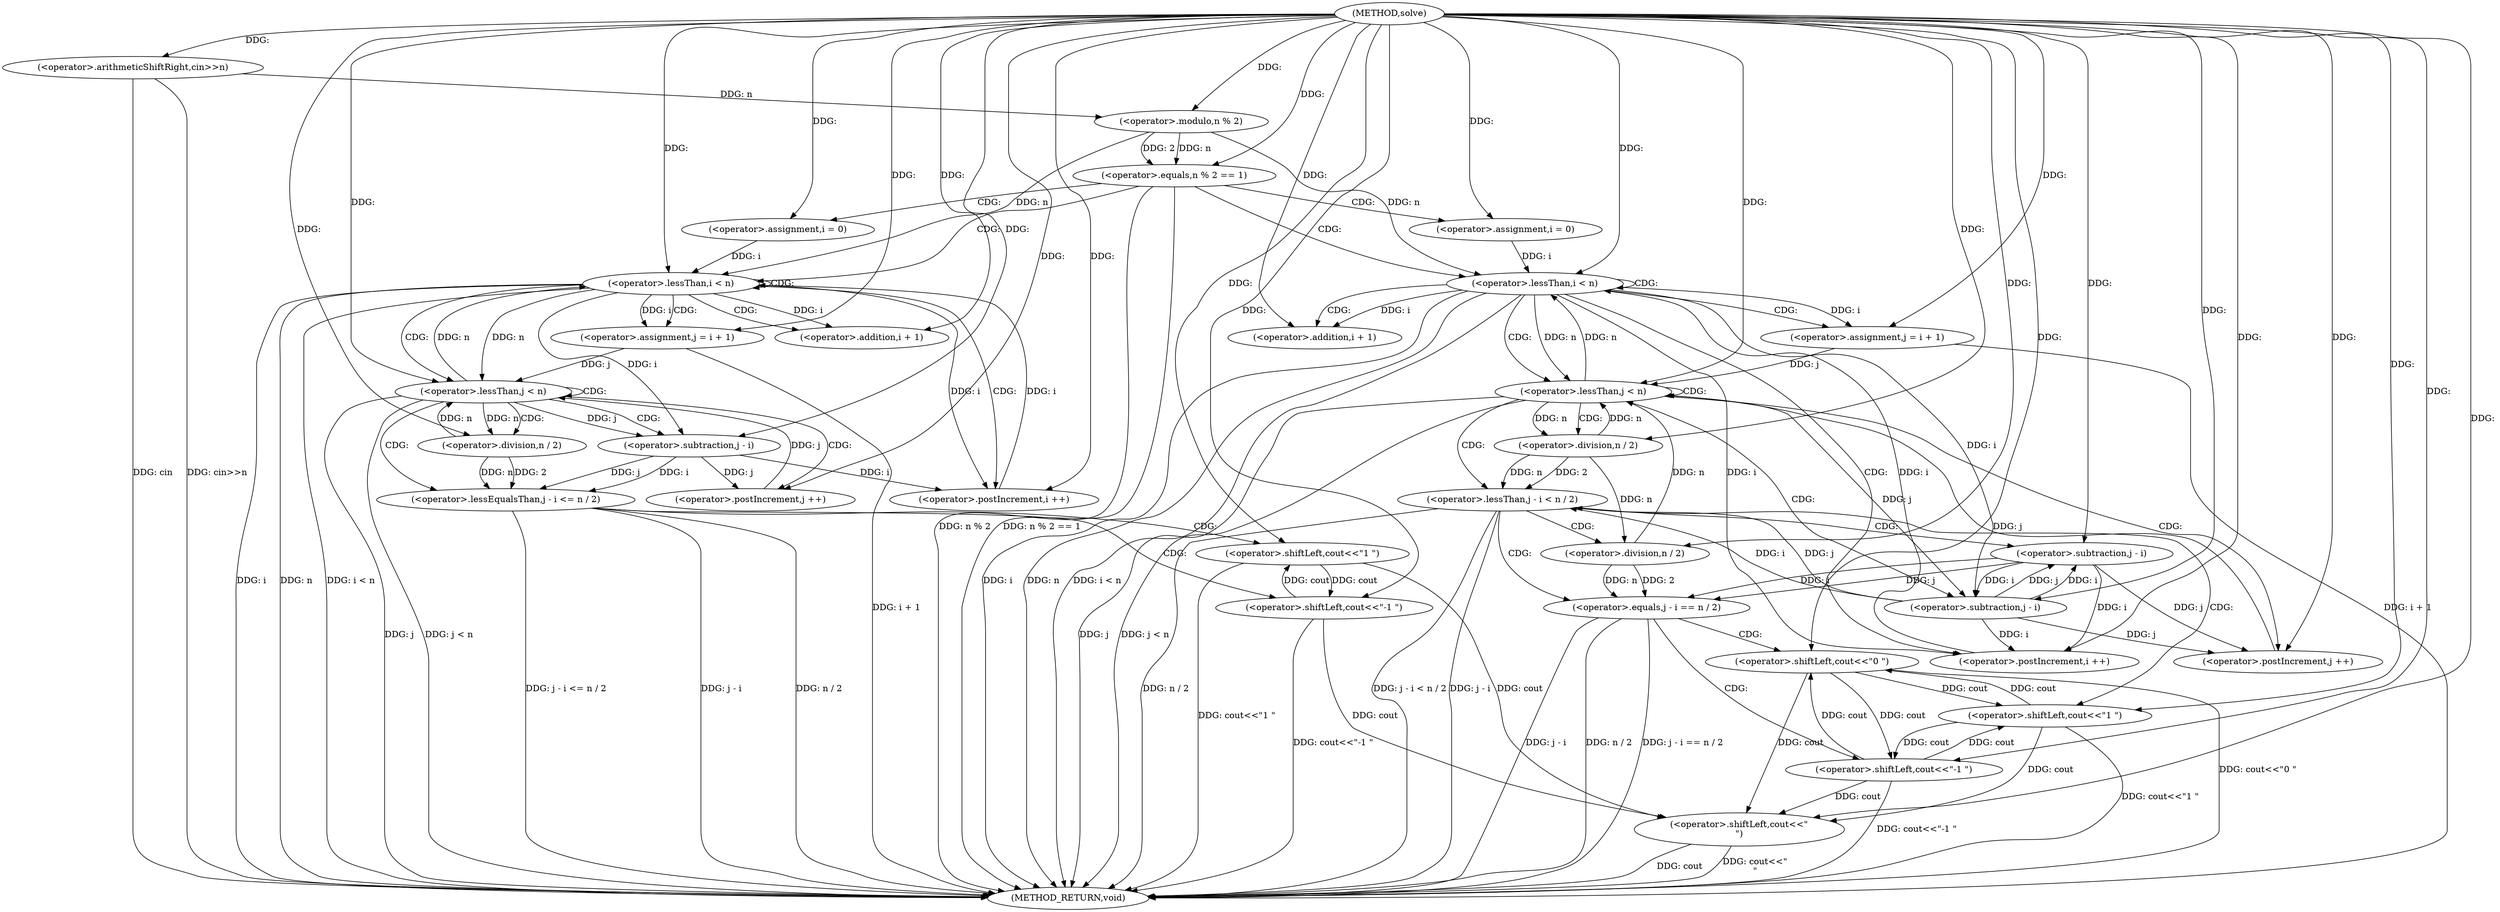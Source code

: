 digraph "solve" {  
"1000103" [label = "(METHOD,solve)" ]
"1000211" [label = "(METHOD_RETURN,void)" ]
"1000106" [label = "(<operator>.arithmeticShiftRight,cin>>n)" ]
"1000208" [label = "(<operator>.shiftLeft,cout<<\"\n\")" ]
"1000110" [label = "(<operator>.equals,n % 2 == 1)" ]
"1000111" [label = "(<operator>.modulo,n % 2)" ]
"1000118" [label = "(<operator>.assignment,i = 0)" ]
"1000121" [label = "(<operator>.lessThan,i < n)" ]
"1000124" [label = "(<operator>.postIncrement,i ++)" ]
"1000159" [label = "(<operator>.assignment,i = 0)" ]
"1000162" [label = "(<operator>.lessThan,i < n)" ]
"1000165" [label = "(<operator>.postIncrement,i ++)" ]
"1000129" [label = "(<operator>.assignment,j = i + 1)" ]
"1000134" [label = "(<operator>.lessThan,j < n)" ]
"1000137" [label = "(<operator>.postIncrement,j ++)" ]
"1000170" [label = "(<operator>.assignment,j = i + 1)" ]
"1000175" [label = "(<operator>.lessThan,j < n)" ]
"1000178" [label = "(<operator>.postIncrement,j ++)" ]
"1000131" [label = "(<operator>.addition,i + 1)" ]
"1000141" [label = "(<operator>.lessEqualsThan,j - i <= n / 2)" ]
"1000148" [label = "(<operator>.shiftLeft,cout<<\"1 \")" ]
"1000152" [label = "(<operator>.shiftLeft,cout<<\"-1 \")" ]
"1000172" [label = "(<operator>.addition,i + 1)" ]
"1000182" [label = "(<operator>.lessThan,j - i < n / 2)" ]
"1000189" [label = "(<operator>.shiftLeft,cout<<\"1 \")" ]
"1000142" [label = "(<operator>.subtraction,j - i)" ]
"1000145" [label = "(<operator>.division,n / 2)" ]
"1000183" [label = "(<operator>.subtraction,j - i)" ]
"1000186" [label = "(<operator>.division,n / 2)" ]
"1000194" [label = "(<operator>.equals,j - i == n / 2)" ]
"1000201" [label = "(<operator>.shiftLeft,cout<<\"0 \")" ]
"1000205" [label = "(<operator>.shiftLeft,cout<<\"-1 \")" ]
"1000195" [label = "(<operator>.subtraction,j - i)" ]
"1000198" [label = "(<operator>.division,n / 2)" ]
  "1000106" -> "1000211"  [ label = "DDG: cin>>n"] 
  "1000110" -> "1000211"  [ label = "DDG: n % 2"] 
  "1000110" -> "1000211"  [ label = "DDG: n % 2 == 1"] 
  "1000162" -> "1000211"  [ label = "DDG: i"] 
  "1000162" -> "1000211"  [ label = "DDG: n"] 
  "1000162" -> "1000211"  [ label = "DDG: i < n"] 
  "1000170" -> "1000211"  [ label = "DDG: i + 1"] 
  "1000175" -> "1000211"  [ label = "DDG: j"] 
  "1000175" -> "1000211"  [ label = "DDG: j < n"] 
  "1000182" -> "1000211"  [ label = "DDG: j - i"] 
  "1000182" -> "1000211"  [ label = "DDG: n / 2"] 
  "1000182" -> "1000211"  [ label = "DDG: j - i < n / 2"] 
  "1000194" -> "1000211"  [ label = "DDG: j - i"] 
  "1000194" -> "1000211"  [ label = "DDG: n / 2"] 
  "1000194" -> "1000211"  [ label = "DDG: j - i == n / 2"] 
  "1000205" -> "1000211"  [ label = "DDG: cout<<\"-1 \""] 
  "1000201" -> "1000211"  [ label = "DDG: cout<<\"0 \""] 
  "1000189" -> "1000211"  [ label = "DDG: cout<<\"1 \""] 
  "1000121" -> "1000211"  [ label = "DDG: i"] 
  "1000121" -> "1000211"  [ label = "DDG: n"] 
  "1000121" -> "1000211"  [ label = "DDG: i < n"] 
  "1000208" -> "1000211"  [ label = "DDG: cout"] 
  "1000208" -> "1000211"  [ label = "DDG: cout<<\"\n\""] 
  "1000129" -> "1000211"  [ label = "DDG: i + 1"] 
  "1000134" -> "1000211"  [ label = "DDG: j"] 
  "1000134" -> "1000211"  [ label = "DDG: j < n"] 
  "1000141" -> "1000211"  [ label = "DDG: j - i"] 
  "1000141" -> "1000211"  [ label = "DDG: n / 2"] 
  "1000141" -> "1000211"  [ label = "DDG: j - i <= n / 2"] 
  "1000152" -> "1000211"  [ label = "DDG: cout<<\"-1 \""] 
  "1000148" -> "1000211"  [ label = "DDG: cout<<\"1 \""] 
  "1000106" -> "1000211"  [ label = "DDG: cin"] 
  "1000103" -> "1000106"  [ label = "DDG: "] 
  "1000205" -> "1000208"  [ label = "DDG: cout"] 
  "1000201" -> "1000208"  [ label = "DDG: cout"] 
  "1000189" -> "1000208"  [ label = "DDG: cout"] 
  "1000152" -> "1000208"  [ label = "DDG: cout"] 
  "1000148" -> "1000208"  [ label = "DDG: cout"] 
  "1000103" -> "1000208"  [ label = "DDG: "] 
  "1000111" -> "1000110"  [ label = "DDG: n"] 
  "1000111" -> "1000110"  [ label = "DDG: 2"] 
  "1000103" -> "1000110"  [ label = "DDG: "] 
  "1000106" -> "1000111"  [ label = "DDG: n"] 
  "1000103" -> "1000111"  [ label = "DDG: "] 
  "1000103" -> "1000118"  [ label = "DDG: "] 
  "1000118" -> "1000121"  [ label = "DDG: i"] 
  "1000124" -> "1000121"  [ label = "DDG: i"] 
  "1000103" -> "1000121"  [ label = "DDG: "] 
  "1000111" -> "1000121"  [ label = "DDG: n"] 
  "1000134" -> "1000121"  [ label = "DDG: n"] 
  "1000142" -> "1000124"  [ label = "DDG: i"] 
  "1000103" -> "1000124"  [ label = "DDG: "] 
  "1000121" -> "1000124"  [ label = "DDG: i"] 
  "1000103" -> "1000159"  [ label = "DDG: "] 
  "1000121" -> "1000129"  [ label = "DDG: i"] 
  "1000103" -> "1000129"  [ label = "DDG: "] 
  "1000159" -> "1000162"  [ label = "DDG: i"] 
  "1000165" -> "1000162"  [ label = "DDG: i"] 
  "1000103" -> "1000162"  [ label = "DDG: "] 
  "1000111" -> "1000162"  [ label = "DDG: n"] 
  "1000175" -> "1000162"  [ label = "DDG: n"] 
  "1000183" -> "1000165"  [ label = "DDG: i"] 
  "1000195" -> "1000165"  [ label = "DDG: i"] 
  "1000103" -> "1000165"  [ label = "DDG: "] 
  "1000162" -> "1000165"  [ label = "DDG: i"] 
  "1000129" -> "1000134"  [ label = "DDG: j"] 
  "1000137" -> "1000134"  [ label = "DDG: j"] 
  "1000103" -> "1000134"  [ label = "DDG: "] 
  "1000121" -> "1000134"  [ label = "DDG: n"] 
  "1000145" -> "1000134"  [ label = "DDG: n"] 
  "1000142" -> "1000137"  [ label = "DDG: j"] 
  "1000103" -> "1000137"  [ label = "DDG: "] 
  "1000103" -> "1000170"  [ label = "DDG: "] 
  "1000162" -> "1000170"  [ label = "DDG: i"] 
  "1000121" -> "1000131"  [ label = "DDG: i"] 
  "1000103" -> "1000131"  [ label = "DDG: "] 
  "1000170" -> "1000175"  [ label = "DDG: j"] 
  "1000178" -> "1000175"  [ label = "DDG: j"] 
  "1000103" -> "1000175"  [ label = "DDG: "] 
  "1000162" -> "1000175"  [ label = "DDG: n"] 
  "1000186" -> "1000175"  [ label = "DDG: n"] 
  "1000198" -> "1000175"  [ label = "DDG: n"] 
  "1000183" -> "1000178"  [ label = "DDG: j"] 
  "1000195" -> "1000178"  [ label = "DDG: j"] 
  "1000103" -> "1000178"  [ label = "DDG: "] 
  "1000142" -> "1000141"  [ label = "DDG: j"] 
  "1000142" -> "1000141"  [ label = "DDG: i"] 
  "1000145" -> "1000141"  [ label = "DDG: n"] 
  "1000145" -> "1000141"  [ label = "DDG: 2"] 
  "1000152" -> "1000148"  [ label = "DDG: cout"] 
  "1000103" -> "1000148"  [ label = "DDG: "] 
  "1000162" -> "1000172"  [ label = "DDG: i"] 
  "1000103" -> "1000172"  [ label = "DDG: "] 
  "1000134" -> "1000142"  [ label = "DDG: j"] 
  "1000103" -> "1000142"  [ label = "DDG: "] 
  "1000121" -> "1000142"  [ label = "DDG: i"] 
  "1000134" -> "1000145"  [ label = "DDG: n"] 
  "1000103" -> "1000145"  [ label = "DDG: "] 
  "1000148" -> "1000152"  [ label = "DDG: cout"] 
  "1000103" -> "1000152"  [ label = "DDG: "] 
  "1000183" -> "1000182"  [ label = "DDG: j"] 
  "1000183" -> "1000182"  [ label = "DDG: i"] 
  "1000186" -> "1000182"  [ label = "DDG: 2"] 
  "1000186" -> "1000182"  [ label = "DDG: n"] 
  "1000205" -> "1000189"  [ label = "DDG: cout"] 
  "1000201" -> "1000189"  [ label = "DDG: cout"] 
  "1000103" -> "1000189"  [ label = "DDG: "] 
  "1000175" -> "1000183"  [ label = "DDG: j"] 
  "1000103" -> "1000183"  [ label = "DDG: "] 
  "1000195" -> "1000183"  [ label = "DDG: i"] 
  "1000162" -> "1000183"  [ label = "DDG: i"] 
  "1000175" -> "1000186"  [ label = "DDG: n"] 
  "1000103" -> "1000186"  [ label = "DDG: "] 
  "1000195" -> "1000194"  [ label = "DDG: i"] 
  "1000195" -> "1000194"  [ label = "DDG: j"] 
  "1000198" -> "1000194"  [ label = "DDG: 2"] 
  "1000198" -> "1000194"  [ label = "DDG: n"] 
  "1000205" -> "1000201"  [ label = "DDG: cout"] 
  "1000189" -> "1000201"  [ label = "DDG: cout"] 
  "1000103" -> "1000201"  [ label = "DDG: "] 
  "1000183" -> "1000195"  [ label = "DDG: j"] 
  "1000103" -> "1000195"  [ label = "DDG: "] 
  "1000183" -> "1000195"  [ label = "DDG: i"] 
  "1000186" -> "1000198"  [ label = "DDG: n"] 
  "1000103" -> "1000198"  [ label = "DDG: "] 
  "1000201" -> "1000205"  [ label = "DDG: cout"] 
  "1000189" -> "1000205"  [ label = "DDG: cout"] 
  "1000103" -> "1000205"  [ label = "DDG: "] 
  "1000110" -> "1000118"  [ label = "CDG: "] 
  "1000110" -> "1000121"  [ label = "CDG: "] 
  "1000110" -> "1000159"  [ label = "CDG: "] 
  "1000110" -> "1000162"  [ label = "CDG: "] 
  "1000121" -> "1000121"  [ label = "CDG: "] 
  "1000121" -> "1000131"  [ label = "CDG: "] 
  "1000121" -> "1000129"  [ label = "CDG: "] 
  "1000121" -> "1000124"  [ label = "CDG: "] 
  "1000121" -> "1000134"  [ label = "CDG: "] 
  "1000162" -> "1000165"  [ label = "CDG: "] 
  "1000162" -> "1000172"  [ label = "CDG: "] 
  "1000162" -> "1000175"  [ label = "CDG: "] 
  "1000162" -> "1000170"  [ label = "CDG: "] 
  "1000162" -> "1000162"  [ label = "CDG: "] 
  "1000134" -> "1000142"  [ label = "CDG: "] 
  "1000134" -> "1000141"  [ label = "CDG: "] 
  "1000134" -> "1000137"  [ label = "CDG: "] 
  "1000134" -> "1000145"  [ label = "CDG: "] 
  "1000134" -> "1000134"  [ label = "CDG: "] 
  "1000175" -> "1000182"  [ label = "CDG: "] 
  "1000175" -> "1000186"  [ label = "CDG: "] 
  "1000175" -> "1000183"  [ label = "CDG: "] 
  "1000175" -> "1000178"  [ label = "CDG: "] 
  "1000175" -> "1000175"  [ label = "CDG: "] 
  "1000141" -> "1000152"  [ label = "CDG: "] 
  "1000141" -> "1000148"  [ label = "CDG: "] 
  "1000182" -> "1000195"  [ label = "CDG: "] 
  "1000182" -> "1000189"  [ label = "CDG: "] 
  "1000182" -> "1000194"  [ label = "CDG: "] 
  "1000182" -> "1000198"  [ label = "CDG: "] 
  "1000194" -> "1000205"  [ label = "CDG: "] 
  "1000194" -> "1000201"  [ label = "CDG: "] 
}
